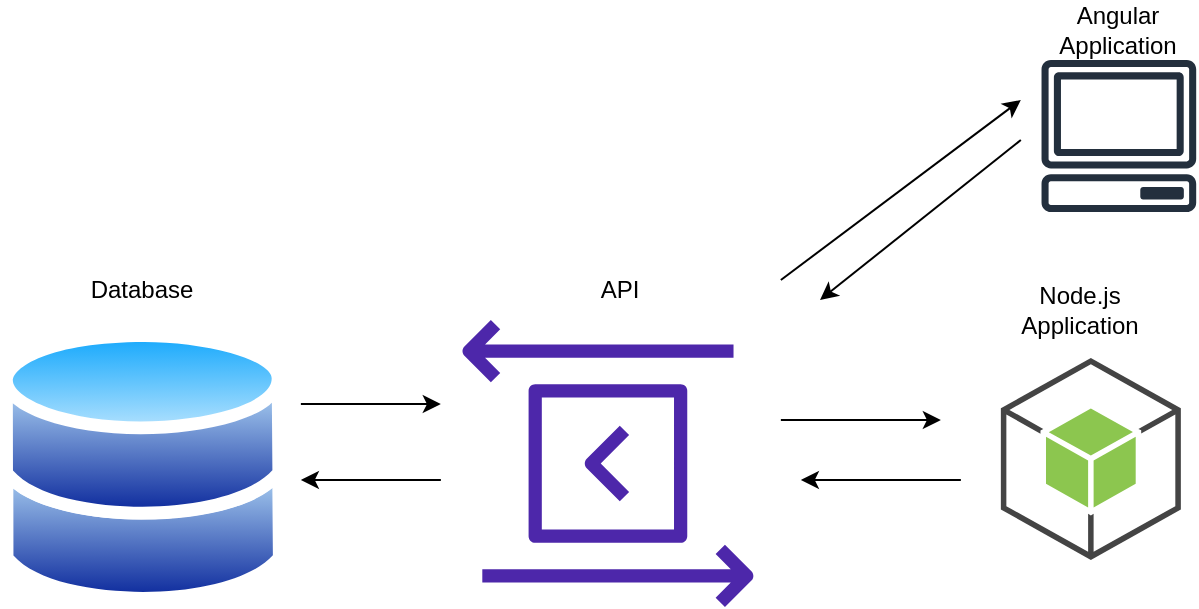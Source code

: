 <mxfile version="21.1.1" type="device">
  <diagram name="Page-1" id="1B5X5wg8gFjwyHXs4HcD">
    <mxGraphModel dx="1434" dy="738" grid="1" gridSize="10" guides="1" tooltips="1" connect="1" arrows="1" fold="1" page="1" pageScale="1" pageWidth="850" pageHeight="1100" math="0" shadow="0">
      <root>
        <mxCell id="0" />
        <mxCell id="1" parent="0" />
        <mxCell id="17Se1o1GfbrU2LIGd_qw-42" value="" style="group" vertex="1" connectable="0" parent="1">
          <mxGeometry x="80" y="150" width="598.43" height="303.5" as="geometry" />
        </mxCell>
        <mxCell id="17Se1o1GfbrU2LIGd_qw-1" value="" style="image;aspect=fixed;perimeter=ellipsePerimeter;html=1;align=center;shadow=0;dashed=0;spacingTop=3;image=img/lib/active_directory/databases.svg;" vertex="1" parent="17Se1o1GfbrU2LIGd_qw-42">
          <mxGeometry y="163.5" width="142.86" height="140" as="geometry" />
        </mxCell>
        <mxCell id="17Se1o1GfbrU2LIGd_qw-2" value="" style="sketch=0;outlineConnect=0;fontColor=#232F3E;gradientColor=none;fillColor=#4D27AA;strokeColor=none;dashed=0;verticalLabelPosition=bottom;verticalAlign=top;align=center;html=1;fontSize=12;fontStyle=0;aspect=fixed;pointerEvents=1;shape=mxgraph.aws4.data_exchange_for_apis;" vertex="1" parent="17Se1o1GfbrU2LIGd_qw-42">
          <mxGeometry x="220.43" y="160" width="167.06" height="143.5" as="geometry" />
        </mxCell>
        <mxCell id="17Se1o1GfbrU2LIGd_qw-3" value="Database" style="text;html=1;strokeColor=none;fillColor=none;align=center;verticalAlign=middle;whiteSpace=wrap;rounded=0;" vertex="1" parent="17Se1o1GfbrU2LIGd_qw-42">
          <mxGeometry x="41.43" y="130" width="60" height="30" as="geometry" />
        </mxCell>
        <mxCell id="17Se1o1GfbrU2LIGd_qw-4" value="API" style="text;html=1;strokeColor=none;fillColor=none;align=center;verticalAlign=middle;whiteSpace=wrap;rounded=0;" vertex="1" parent="17Se1o1GfbrU2LIGd_qw-42">
          <mxGeometry x="280.43" y="130" width="60" height="30" as="geometry" />
        </mxCell>
        <mxCell id="17Se1o1GfbrU2LIGd_qw-10" value="" style="outlineConnect=0;dashed=0;verticalLabelPosition=bottom;verticalAlign=top;align=center;html=1;shape=mxgraph.aws3.android;fillColor=#8CC64F;gradientColor=none;" vertex="1" parent="17Se1o1GfbrU2LIGd_qw-42">
          <mxGeometry x="500.43" y="179" width="90" height="101" as="geometry" />
        </mxCell>
        <mxCell id="17Se1o1GfbrU2LIGd_qw-25" value="" style="group" vertex="1" connectable="0" parent="17Se1o1GfbrU2LIGd_qw-42">
          <mxGeometry x="150.43" y="202" width="70" height="38" as="geometry" />
        </mxCell>
        <mxCell id="17Se1o1GfbrU2LIGd_qw-22" value="" style="endArrow=classic;html=1;rounded=0;entryX=-0.072;entryY=0.293;entryDx=0;entryDy=0;entryPerimeter=0;" edge="1" parent="17Se1o1GfbrU2LIGd_qw-25" target="17Se1o1GfbrU2LIGd_qw-2">
          <mxGeometry width="50" height="50" relative="1" as="geometry">
            <mxPoint as="sourcePoint" />
            <mxPoint x="80" y="158" as="targetPoint" />
          </mxGeometry>
        </mxCell>
        <mxCell id="17Se1o1GfbrU2LIGd_qw-24" value="" style="endArrow=classic;html=1;rounded=0;entryX=-0.072;entryY=0.293;entryDx=0;entryDy=0;entryPerimeter=0;" edge="1" parent="17Se1o1GfbrU2LIGd_qw-25">
          <mxGeometry width="50" height="50" relative="1" as="geometry">
            <mxPoint x="70" y="38" as="sourcePoint" />
            <mxPoint y="38" as="targetPoint" />
          </mxGeometry>
        </mxCell>
        <mxCell id="17Se1o1GfbrU2LIGd_qw-35" value="" style="endArrow=classic;html=1;rounded=0;" edge="1" parent="17Se1o1GfbrU2LIGd_qw-42">
          <mxGeometry width="50" height="50" relative="1" as="geometry">
            <mxPoint x="390.43" y="210" as="sourcePoint" />
            <mxPoint x="470.43" y="210" as="targetPoint" />
          </mxGeometry>
        </mxCell>
        <mxCell id="17Se1o1GfbrU2LIGd_qw-36" value="" style="endArrow=classic;html=1;rounded=0;" edge="1" parent="17Se1o1GfbrU2LIGd_qw-42">
          <mxGeometry width="50" height="50" relative="1" as="geometry">
            <mxPoint x="480.43" y="240" as="sourcePoint" />
            <mxPoint x="400.43" y="240" as="targetPoint" />
          </mxGeometry>
        </mxCell>
        <mxCell id="17Se1o1GfbrU2LIGd_qw-37" value="Node.js Application" style="text;html=1;strokeColor=none;fillColor=none;align=center;verticalAlign=middle;whiteSpace=wrap;rounded=0;" vertex="1" parent="17Se1o1GfbrU2LIGd_qw-42">
          <mxGeometry x="510.43" y="140" width="60" height="30" as="geometry" />
        </mxCell>
        <mxCell id="17Se1o1GfbrU2LIGd_qw-38" value="" style="sketch=0;outlineConnect=0;fontColor=#232F3E;gradientColor=none;fillColor=#232F3D;strokeColor=none;dashed=0;verticalLabelPosition=bottom;verticalAlign=top;align=center;html=1;fontSize=12;fontStyle=0;aspect=fixed;pointerEvents=1;shape=mxgraph.aws4.client;" vertex="1" parent="17Se1o1GfbrU2LIGd_qw-42">
          <mxGeometry x="520.43" y="30" width="78" height="76" as="geometry" />
        </mxCell>
        <mxCell id="17Se1o1GfbrU2LIGd_qw-39" value="" style="endArrow=classic;html=1;rounded=0;" edge="1" parent="17Se1o1GfbrU2LIGd_qw-42">
          <mxGeometry width="50" height="50" relative="1" as="geometry">
            <mxPoint x="390.43" y="140" as="sourcePoint" />
            <mxPoint x="510.43" y="50" as="targetPoint" />
          </mxGeometry>
        </mxCell>
        <mxCell id="17Se1o1GfbrU2LIGd_qw-40" value="" style="endArrow=classic;html=1;rounded=0;" edge="1" parent="17Se1o1GfbrU2LIGd_qw-42">
          <mxGeometry width="50" height="50" relative="1" as="geometry">
            <mxPoint x="510.43" y="70" as="sourcePoint" />
            <mxPoint x="410" y="150" as="targetPoint" />
          </mxGeometry>
        </mxCell>
        <mxCell id="17Se1o1GfbrU2LIGd_qw-41" value="Angular Application" style="text;html=1;strokeColor=none;fillColor=none;align=center;verticalAlign=middle;whiteSpace=wrap;rounded=0;" vertex="1" parent="17Se1o1GfbrU2LIGd_qw-42">
          <mxGeometry x="529.43" width="60" height="30" as="geometry" />
        </mxCell>
      </root>
    </mxGraphModel>
  </diagram>
</mxfile>
